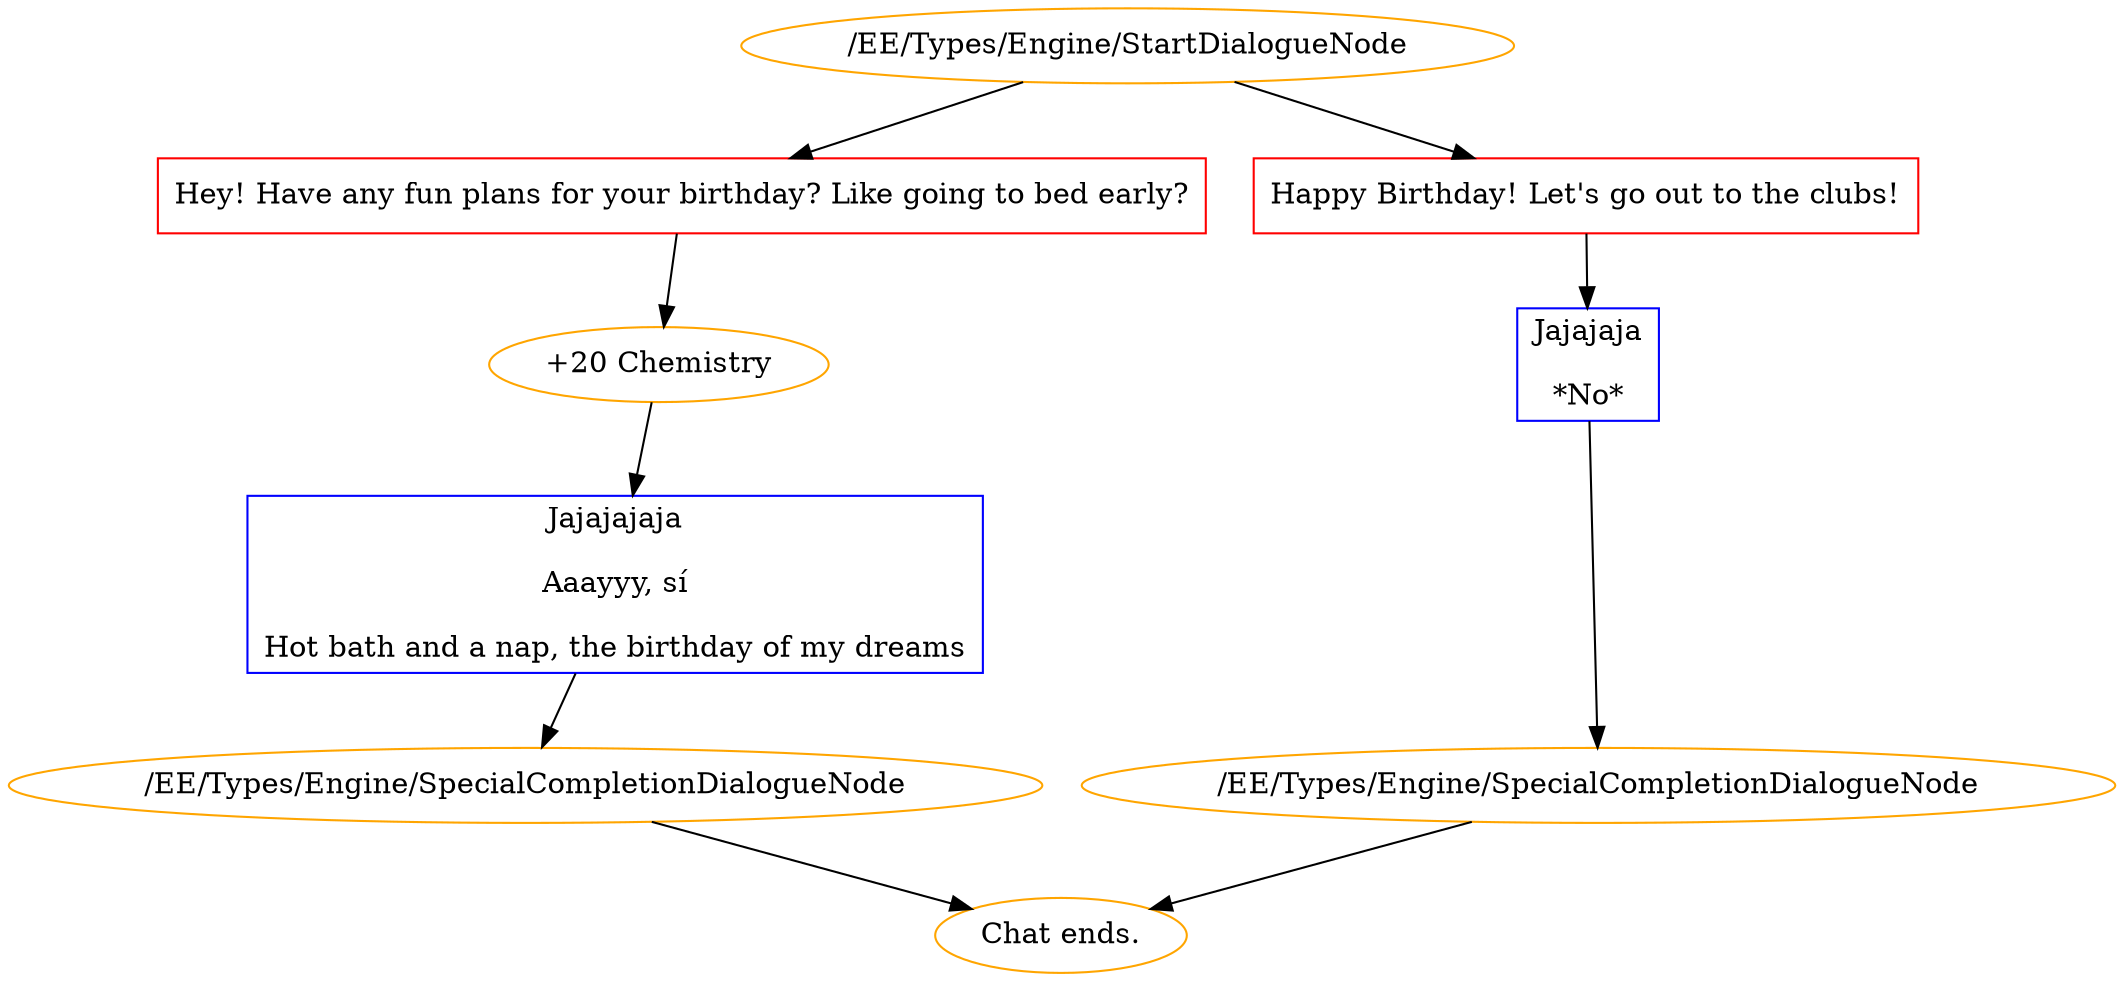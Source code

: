 digraph {
	2501 [label="/EE/Types/Engine/StartDialogueNode",color=orange];
		2501 -> 2503;
		2501 -> 2512;
	2503 [label="Hey! Have any fun plans for your birthday? Like going to bed early?",shape=box,color=red];
		2503 -> 2508;
	2512 [label="Happy Birthday! Let's go out to the clubs!",shape=box,color=red];
		2512 -> 2504;
	2508 [label="+20 Chemistry",color=orange];
		2508 -> 2509;
	2504 [label="Jajajaja
*No*",shape=box,color=blue];
		2504 -> 190;
	2509 [label="Jajajajaja
Aaayyy, sí
Hot bath and a nap, the birthday of my dreams",shape=box,color=blue];
		2509 -> 191;
	190 [label="/EE/Types/Engine/SpecialCompletionDialogueNode",color=orange];
		190 -> "Chat ends.";
	191 [label="/EE/Types/Engine/SpecialCompletionDialogueNode",color=orange];
		191 -> "Chat ends.";
	"Chat ends." [color=orange];
	"Chat ends." [color=orange];
}